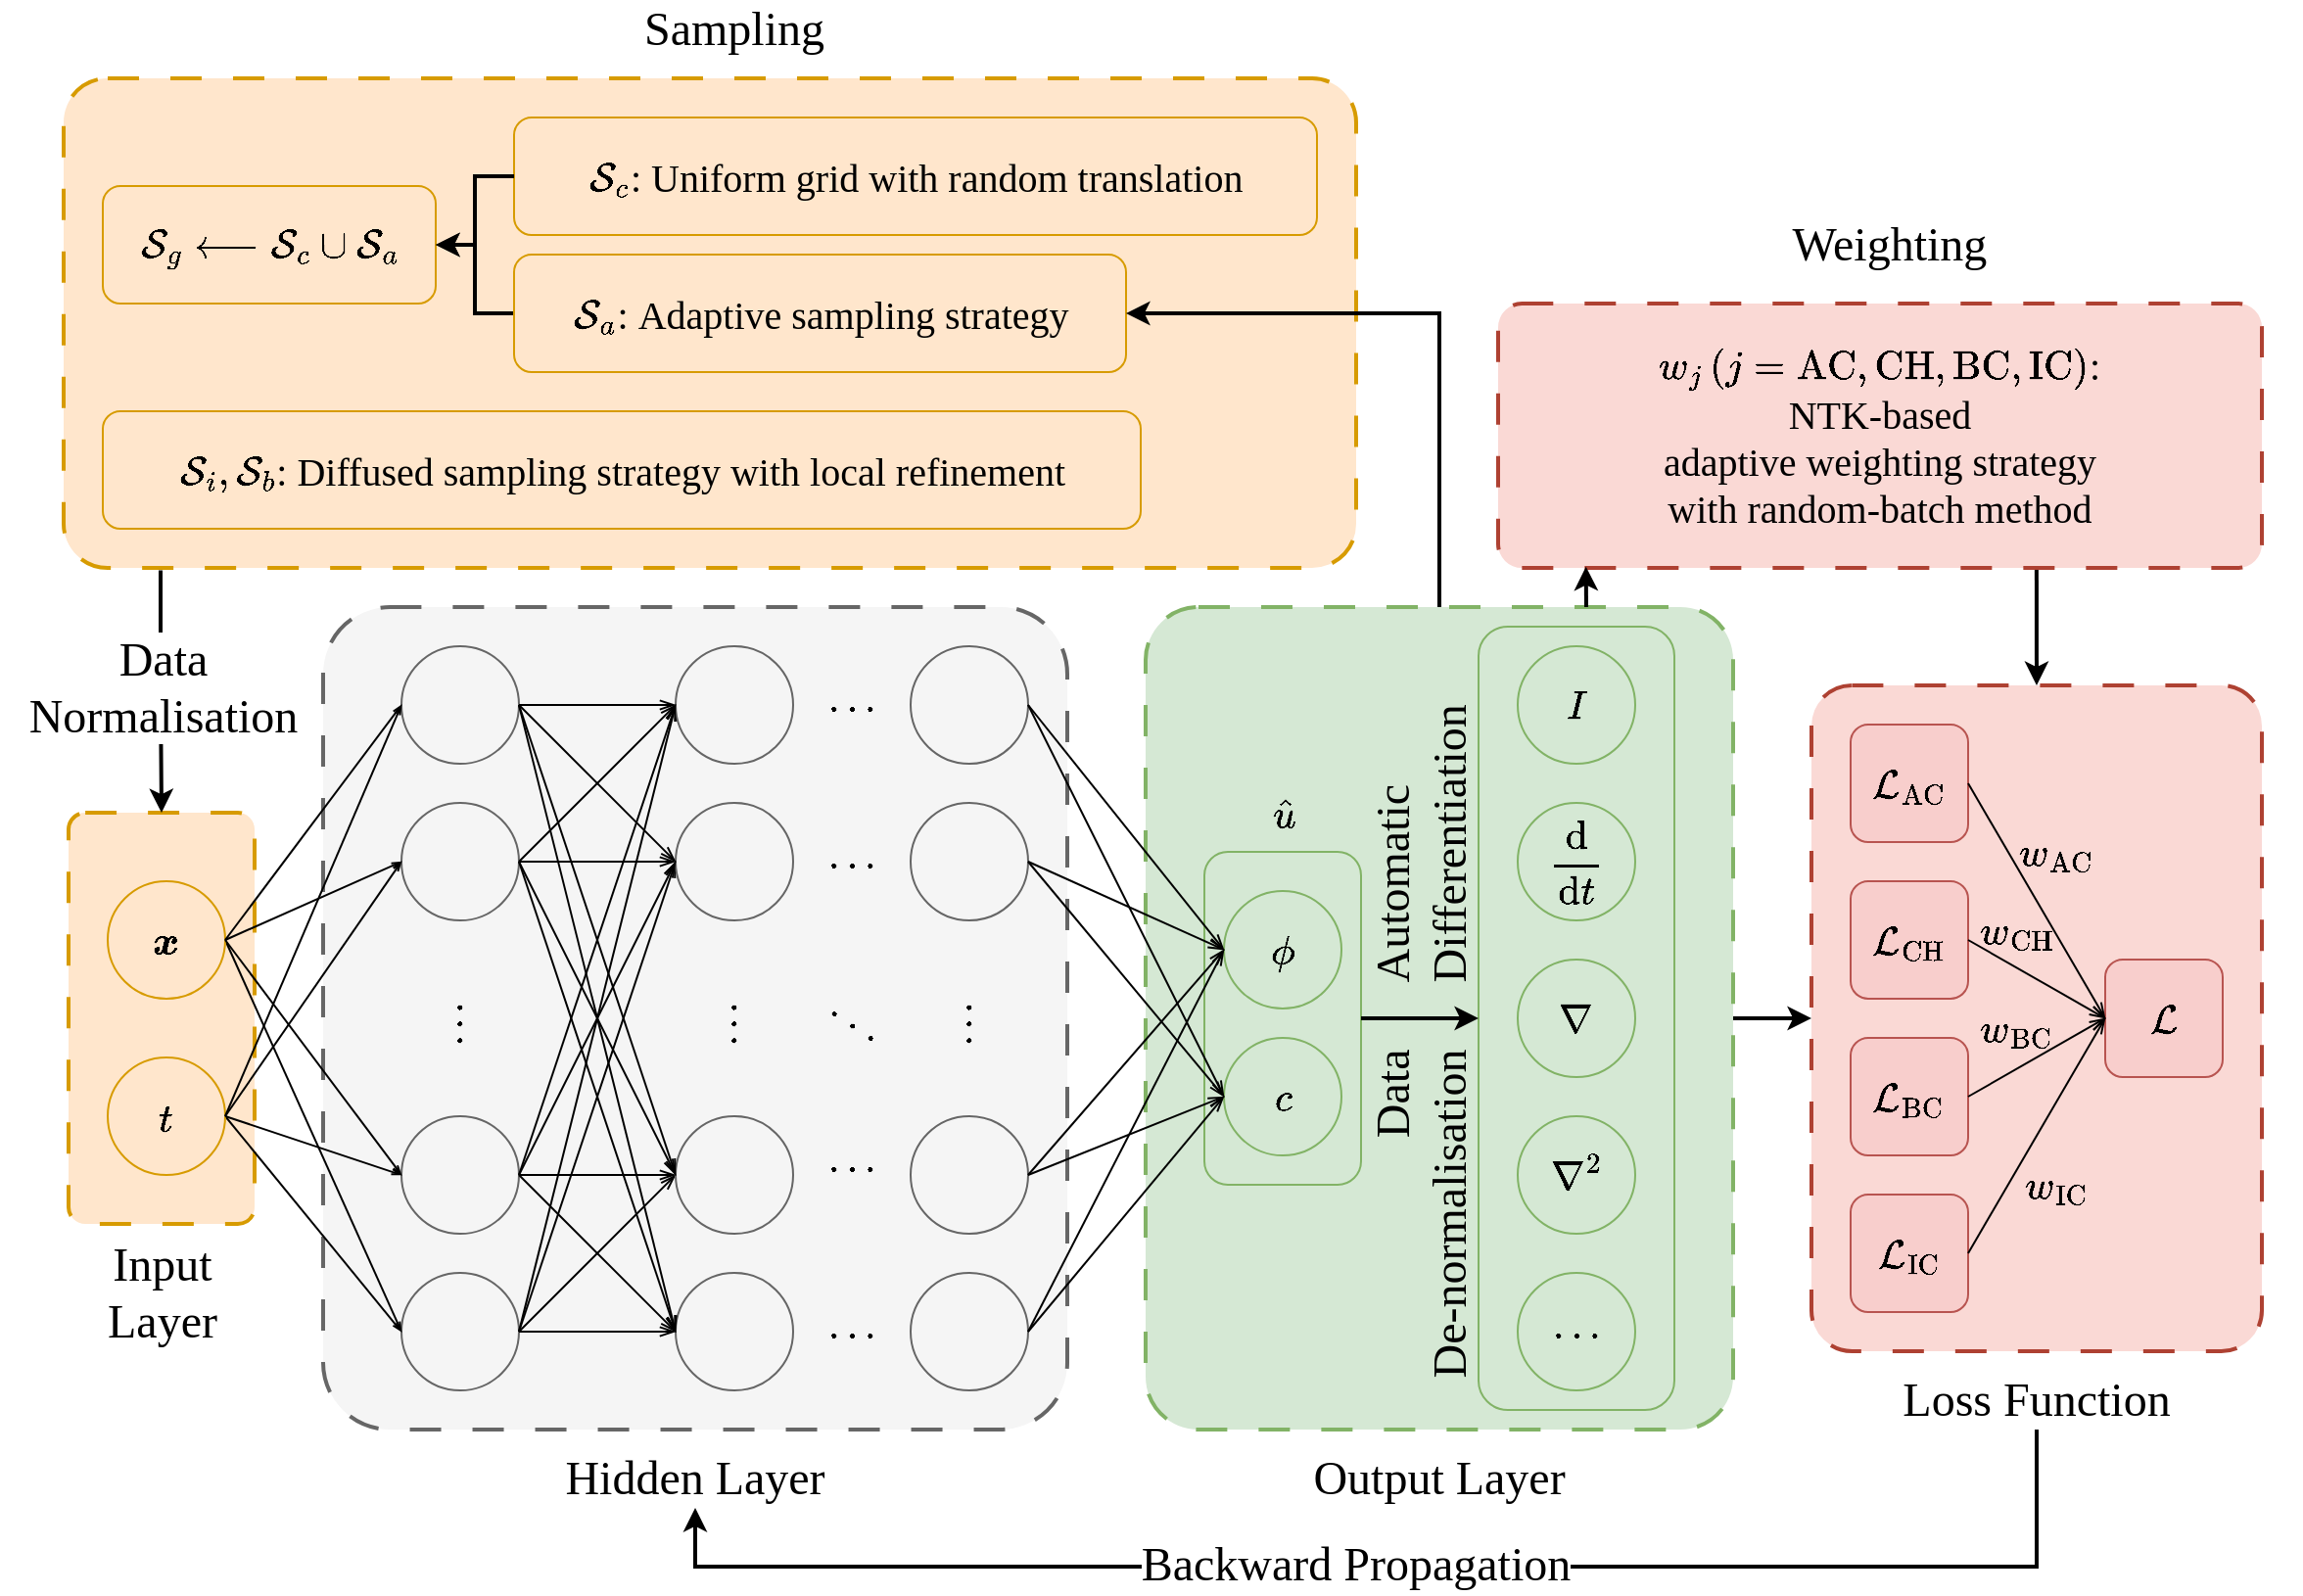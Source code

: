 <mxfile version="24.7.17">
  <diagram name="第 1 页" id="RaaS6X5X53rJGKluQvAJ">
    <mxGraphModel dx="1834" dy="1275" grid="1" gridSize="10" guides="1" tooltips="1" connect="1" arrows="1" fold="1" page="0" pageScale="1" pageWidth="827" pageHeight="1169" math="1" shadow="0">
      <root>
        <mxCell id="0" />
        <mxCell id="1" parent="0" />
        <mxCell id="unW8AJuNFac2D4NUh13W-2" value="" style="group" parent="1" vertex="1" connectable="0">
          <mxGeometry x="7.5" y="-300" width="1122.5" height="800" as="geometry" />
        </mxCell>
        <mxCell id="s7pyCabgil_awyXMFI7J-14" value="" style="rounded=1;whiteSpace=wrap;html=1;fillColor=#ffe6cc;strokeColor=#d79b00;arcSize=9;strokeWidth=2;dashed=1;dashPattern=8 8;fontSize=20;fontFamily=Palatino Linotype;" parent="unW8AJuNFac2D4NUh13W-2" vertex="1">
          <mxGeometry y="40" width="660" height="250" as="geometry" />
        </mxCell>
        <mxCell id="s7pyCabgil_awyXMFI7J-2" value="\(\mathcal{S}_c\): Uniform grid with random translation" style="rounded=1;whiteSpace=wrap;html=1;fontSize=20;fontFamily=Palatino Linotype;fillColor=#ffe6cc;strokeColor=#d79b00;" parent="unW8AJuNFac2D4NUh13W-2" vertex="1">
          <mxGeometry x="230" y="60" width="410" height="60" as="geometry" />
        </mxCell>
        <mxCell id="s7pyCabgil_awyXMFI7J-3" value="$$\mathcal{S}_g\longleftarrow \mathcal{S}_c \cup \mathcal{S}_a$$" style="rounded=1;whiteSpace=wrap;html=1;fontSize=20;fontFamily=Palatino Linotype;fillColor=#ffe6cc;strokeColor=#d79b00;" parent="unW8AJuNFac2D4NUh13W-2" vertex="1">
          <mxGeometry x="20" y="95" width="170" height="60" as="geometry" />
        </mxCell>
        <mxCell id="s7pyCabgil_awyXMFI7J-15" style="edgeStyle=orthogonalEdgeStyle;rounded=0;orthogonalLoop=1;jettySize=auto;html=1;entryX=1;entryY=0.5;entryDx=0;entryDy=0;strokeWidth=2;fontSize=20;fontFamily=Palatino Linotype;" parent="unW8AJuNFac2D4NUh13W-2" source="s7pyCabgil_awyXMFI7J-2" target="s7pyCabgil_awyXMFI7J-3" edge="1">
          <mxGeometry relative="1" as="geometry" />
        </mxCell>
        <mxCell id="s7pyCabgil_awyXMFI7J-4" value="\(\mathcal{S}_i,\mathcal{S}_b\): Diffused sampling strategy with local refinement" style="rounded=1;whiteSpace=wrap;html=1;fontSize=20;fontFamily=Palatino Linotype;fillColor=#ffe6cc;strokeColor=#d79b00;align=center;" parent="unW8AJuNFac2D4NUh13W-2" vertex="1">
          <mxGeometry x="20" y="210" width="530" height="60" as="geometry" />
        </mxCell>
        <mxCell id="s7pyCabgil_awyXMFI7J-16" style="edgeStyle=orthogonalEdgeStyle;rounded=0;orthogonalLoop=1;jettySize=auto;html=1;entryX=1;entryY=0.5;entryDx=0;entryDy=0;strokeWidth=2;fontSize=20;fontFamily=Palatino Linotype;" parent="unW8AJuNFac2D4NUh13W-2" source="s7pyCabgil_awyXMFI7J-12" target="s7pyCabgil_awyXMFI7J-3" edge="1">
          <mxGeometry relative="1" as="geometry" />
        </mxCell>
        <mxCell id="s7pyCabgil_awyXMFI7J-12" value="\(\mathcal{S}_a\):&amp;nbsp;Adaptive sampling strategy" style="rounded=1;whiteSpace=wrap;html=1;fontSize=20;fontFamily=Palatino Linotype;fillColor=#ffe6cc;strokeColor=#d79b00;" parent="unW8AJuNFac2D4NUh13W-2" vertex="1">
          <mxGeometry x="230" y="130" width="312.5" height="60" as="geometry" />
        </mxCell>
        <mxCell id="BszT2_qG-WdLsj_Sx0hV-11" value="" style="rounded=1;whiteSpace=wrap;html=1;fillColor=#d5e8d4;strokeColor=#82b366;arcSize=9;strokeWidth=2;dashed=1;dashPattern=8 8;fontSize=20;fontFamily=Palatino Linotype;" parent="unW8AJuNFac2D4NUh13W-2" vertex="1">
          <mxGeometry x="552.5" y="310" width="300" height="420" as="geometry" />
        </mxCell>
        <mxCell id="BszT2_qG-WdLsj_Sx0hV-13" value="" style="rounded=1;whiteSpace=wrap;html=1;fillColor=#ffe6cc;strokeColor=#d79b00;arcSize=9;strokeWidth=2;dashed=1;dashPattern=8 8;fontSize=20;fontFamily=Palatino Linotype;" parent="unW8AJuNFac2D4NUh13W-2" vertex="1">
          <mxGeometry x="2.5" y="415" width="95" height="210" as="geometry" />
        </mxCell>
        <mxCell id="BszT2_qG-WdLsj_Sx0hV-10" value="" style="rounded=1;whiteSpace=wrap;html=1;fillColor=#f5f5f5;strokeColor=#666666;fontColor=#333333;arcSize=9;strokeWidth=2;dashed=1;dashPattern=8 8;fontSize=20;fontFamily=Palatino Linotype;" parent="unW8AJuNFac2D4NUh13W-2" vertex="1">
          <mxGeometry x="132.5" y="310" width="380" height="420" as="geometry" />
        </mxCell>
        <mxCell id="My6zWbfyxGtQk9fwxTb6-23" value="$$\ddots$$" style="text;html=1;strokeColor=none;fillColor=none;align=center;verticalAlign=middle;whiteSpace=wrap;rounded=0;fontSize=20;fontStyle=0;fontFamily=Palatino Linotype;" parent="unW8AJuNFac2D4NUh13W-2" vertex="1">
          <mxGeometry x="372.5" y="505" width="60" height="30" as="geometry" />
        </mxCell>
        <mxCell id="My6zWbfyxGtQk9fwxTb6-6" value="" style="ellipse;whiteSpace=wrap;html=1;aspect=fixed;fontSize=20;fillColor=#f5f5f5;fontColor=#333333;strokeColor=#666666;fontFamily=Palatino Linotype;" parent="unW8AJuNFac2D4NUh13W-2" vertex="1">
          <mxGeometry x="172.5" y="330" width="60" height="60" as="geometry" />
        </mxCell>
        <mxCell id="My6zWbfyxGtQk9fwxTb6-7" value="" style="ellipse;whiteSpace=wrap;html=1;aspect=fixed;fontSize=20;fillColor=#f5f5f5;fontColor=#333333;strokeColor=#666666;fontFamily=Palatino Linotype;" parent="unW8AJuNFac2D4NUh13W-2" vertex="1">
          <mxGeometry x="172.5" y="410" width="60" height="60" as="geometry" />
        </mxCell>
        <mxCell id="My6zWbfyxGtQk9fwxTb6-8" value="" style="ellipse;whiteSpace=wrap;html=1;aspect=fixed;fontSize=20;fillColor=#f5f5f5;fontColor=#333333;strokeColor=#666666;fontFamily=Palatino Linotype;" parent="unW8AJuNFac2D4NUh13W-2" vertex="1">
          <mxGeometry x="172.5" y="570" width="60" height="60" as="geometry" />
        </mxCell>
        <mxCell id="My6zWbfyxGtQk9fwxTb6-10" value="$$\vdots$$" style="text;html=1;strokeColor=none;fillColor=none;align=center;verticalAlign=middle;whiteSpace=wrap;rounded=0;fontSize=20;fontStyle=0;fontFamily=Palatino Linotype;" parent="unW8AJuNFac2D4NUh13W-2" vertex="1">
          <mxGeometry x="172.5" y="505" width="60" height="30" as="geometry" />
        </mxCell>
        <mxCell id="My6zWbfyxGtQk9fwxTb6-42" value="" style="ellipse;whiteSpace=wrap;html=1;aspect=fixed;fontSize=20;fillColor=#f5f5f5;fontColor=#333333;strokeColor=#666666;fontFamily=Palatino Linotype;" parent="unW8AJuNFac2D4NUh13W-2" vertex="1">
          <mxGeometry x="172.5" y="650" width="60" height="60" as="geometry" />
        </mxCell>
        <mxCell id="My6zWbfyxGtQk9fwxTb6-43" value="" style="ellipse;whiteSpace=wrap;html=1;aspect=fixed;fontSize=20;fillColor=#f5f5f5;fontColor=#333333;strokeColor=#666666;fontFamily=Palatino Linotype;" parent="unW8AJuNFac2D4NUh13W-2" vertex="1">
          <mxGeometry x="312.5" y="650" width="60" height="60" as="geometry" />
        </mxCell>
        <mxCell id="My6zWbfyxGtQk9fwxTb6-44" value="" style="ellipse;whiteSpace=wrap;html=1;aspect=fixed;fontSize=20;fillColor=#f5f5f5;fontColor=#333333;strokeColor=#666666;fontFamily=Palatino Linotype;" parent="unW8AJuNFac2D4NUh13W-2" vertex="1">
          <mxGeometry x="432.5" y="650" width="60" height="60" as="geometry" />
        </mxCell>
        <mxCell id="My6zWbfyxGtQk9fwxTb6-45" style="rounded=0;orthogonalLoop=1;jettySize=auto;html=1;entryX=0;entryY=0.5;entryDx=0;entryDy=0;exitX=1;exitY=0.5;exitDx=0;exitDy=0;endArrow=openThin;endFill=0;fillColor=#d5e8d4;strokeColor=#000000;endSize=3;fontSize=20;fontFamily=Palatino Linotype;" parent="unW8AJuNFac2D4NUh13W-2" source="My6zWbfyxGtQk9fwxTb6-4" target="My6zWbfyxGtQk9fwxTb6-42" edge="1">
          <mxGeometry relative="1" as="geometry">
            <mxPoint x="62.5" y="480" as="sourcePoint" />
            <mxPoint x="132.5" y="610" as="targetPoint" />
          </mxGeometry>
        </mxCell>
        <mxCell id="My6zWbfyxGtQk9fwxTb6-46" style="rounded=0;orthogonalLoop=1;jettySize=auto;html=1;exitX=1;exitY=0.5;exitDx=0;exitDy=0;entryX=0;entryY=0.5;entryDx=0;entryDy=0;endArrow=openThin;endFill=0;fillColor=#d5e8d4;strokeColor=#000000;endSize=3;fontSize=20;fontFamily=Palatino Linotype;" parent="unW8AJuNFac2D4NUh13W-2" source="My6zWbfyxGtQk9fwxTb6-5" target="My6zWbfyxGtQk9fwxTb6-42" edge="1">
          <mxGeometry relative="1" as="geometry">
            <mxPoint x="62.5" y="480" as="sourcePoint" />
            <mxPoint x="82.5" y="690" as="targetPoint" />
          </mxGeometry>
        </mxCell>
        <mxCell id="My6zWbfyxGtQk9fwxTb6-47" style="rounded=0;orthogonalLoop=1;jettySize=auto;html=1;entryX=0;entryY=0.5;entryDx=0;entryDy=0;exitX=1;exitY=0.5;exitDx=0;exitDy=0;endArrow=openThin;endFill=0;endSize=6;fontSize=20;fontFamily=Palatino Linotype;" parent="unW8AJuNFac2D4NUh13W-2" source="My6zWbfyxGtQk9fwxTb6-6" target="My6zWbfyxGtQk9fwxTb6-43" edge="1">
          <mxGeometry relative="1" as="geometry">
            <mxPoint x="242.5" y="370" as="sourcePoint" />
            <mxPoint x="285.5" y="610" as="targetPoint" />
          </mxGeometry>
        </mxCell>
        <mxCell id="My6zWbfyxGtQk9fwxTb6-48" style="rounded=0;orthogonalLoop=1;jettySize=auto;html=1;entryX=0;entryY=0.5;entryDx=0;entryDy=0;exitX=1;exitY=0.5;exitDx=0;exitDy=0;endArrow=openThin;endFill=0;endSize=6;fontSize=20;fontFamily=Palatino Linotype;" parent="unW8AJuNFac2D4NUh13W-2" source="My6zWbfyxGtQk9fwxTb6-7" target="My6zWbfyxGtQk9fwxTb6-43" edge="1">
          <mxGeometry relative="1" as="geometry">
            <mxPoint x="242.5" y="370" as="sourcePoint" />
            <mxPoint x="285.5" y="690" as="targetPoint" />
          </mxGeometry>
        </mxCell>
        <mxCell id="My6zWbfyxGtQk9fwxTb6-49" style="rounded=0;orthogonalLoop=1;jettySize=auto;html=1;entryX=0;entryY=0.5;entryDx=0;entryDy=0;exitX=1;exitY=0.5;exitDx=0;exitDy=0;endArrow=openThin;endFill=0;endSize=6;fontSize=20;fontFamily=Palatino Linotype;" parent="unW8AJuNFac2D4NUh13W-2" source="My6zWbfyxGtQk9fwxTb6-8" target="My6zWbfyxGtQk9fwxTb6-43" edge="1">
          <mxGeometry relative="1" as="geometry">
            <mxPoint x="242.5" y="610" as="sourcePoint" />
            <mxPoint x="285.5" y="610" as="targetPoint" />
          </mxGeometry>
        </mxCell>
        <mxCell id="My6zWbfyxGtQk9fwxTb6-50" style="rounded=0;orthogonalLoop=1;jettySize=auto;html=1;entryX=0;entryY=0.5;entryDx=0;entryDy=0;exitX=1;exitY=0.5;exitDx=0;exitDy=0;endArrow=openThin;endFill=0;endSize=6;fontSize=20;fontFamily=Palatino Linotype;" parent="unW8AJuNFac2D4NUh13W-2" source="My6zWbfyxGtQk9fwxTb6-42" target="My6zWbfyxGtQk9fwxTb6-11" edge="1">
          <mxGeometry relative="1" as="geometry">
            <mxPoint x="242.5" y="610" as="sourcePoint" />
            <mxPoint x="285.5" y="690" as="targetPoint" />
          </mxGeometry>
        </mxCell>
        <mxCell id="My6zWbfyxGtQk9fwxTb6-51" style="rounded=0;orthogonalLoop=1;jettySize=auto;html=1;entryX=0;entryY=0.5;entryDx=0;entryDy=0;exitX=1;exitY=0.5;exitDx=0;exitDy=0;endArrow=openThin;endFill=0;endSize=6;fontSize=20;fontFamily=Palatino Linotype;" parent="unW8AJuNFac2D4NUh13W-2" source="My6zWbfyxGtQk9fwxTb6-42" target="My6zWbfyxGtQk9fwxTb6-12" edge="1">
          <mxGeometry relative="1" as="geometry">
            <mxPoint x="242.5" y="690" as="sourcePoint" />
            <mxPoint x="285.5" y="370" as="targetPoint" />
          </mxGeometry>
        </mxCell>
        <mxCell id="My6zWbfyxGtQk9fwxTb6-52" style="rounded=0;orthogonalLoop=1;jettySize=auto;html=1;entryX=0;entryY=0.5;entryDx=0;entryDy=0;exitX=1;exitY=0.5;exitDx=0;exitDy=0;endArrow=openThin;endFill=0;endSize=6;fontSize=20;fontFamily=Palatino Linotype;" parent="unW8AJuNFac2D4NUh13W-2" source="My6zWbfyxGtQk9fwxTb6-42" target="My6zWbfyxGtQk9fwxTb6-13" edge="1">
          <mxGeometry relative="1" as="geometry">
            <mxPoint x="242.5" y="690" as="sourcePoint" />
            <mxPoint x="285.5" y="450" as="targetPoint" />
          </mxGeometry>
        </mxCell>
        <mxCell id="My6zWbfyxGtQk9fwxTb6-53" style="rounded=0;orthogonalLoop=1;jettySize=auto;html=1;entryX=0;entryY=0.5;entryDx=0;entryDy=0;exitX=1;exitY=0.5;exitDx=0;exitDy=0;endArrow=openThin;endFill=0;endSize=6;fontSize=20;fontFamily=Palatino Linotype;" parent="unW8AJuNFac2D4NUh13W-2" source="My6zWbfyxGtQk9fwxTb6-42" target="My6zWbfyxGtQk9fwxTb6-43" edge="1">
          <mxGeometry relative="1" as="geometry">
            <mxPoint x="242.5" y="690" as="sourcePoint" />
            <mxPoint x="285.5" y="610" as="targetPoint" />
          </mxGeometry>
        </mxCell>
        <mxCell id="My6zWbfyxGtQk9fwxTb6-19" value="" style="ellipse;whiteSpace=wrap;html=1;aspect=fixed;fontSize=20;fillColor=#f5f5f5;fontColor=#333333;strokeColor=#666666;fontFamily=Palatino Linotype;" parent="unW8AJuNFac2D4NUh13W-2" vertex="1">
          <mxGeometry x="432.5" y="330" width="60" height="60" as="geometry" />
        </mxCell>
        <mxCell id="My6zWbfyxGtQk9fwxTb6-20" value="" style="ellipse;whiteSpace=wrap;html=1;aspect=fixed;fontSize=20;fillColor=#f5f5f5;fontColor=#333333;strokeColor=#666666;fontFamily=Palatino Linotype;" parent="unW8AJuNFac2D4NUh13W-2" vertex="1">
          <mxGeometry x="432.5" y="410" width="60" height="60" as="geometry" />
        </mxCell>
        <mxCell id="My6zWbfyxGtQk9fwxTb6-21" value="" style="ellipse;whiteSpace=wrap;html=1;aspect=fixed;fontSize=20;fillColor=#f5f5f5;fontColor=#333333;strokeColor=#666666;fontFamily=Palatino Linotype;" parent="unW8AJuNFac2D4NUh13W-2" vertex="1">
          <mxGeometry x="432.5" y="570" width="60" height="60" as="geometry" />
        </mxCell>
        <mxCell id="My6zWbfyxGtQk9fwxTb6-22" value="$$\vdots$$" style="text;html=1;strokeColor=none;fillColor=none;align=center;verticalAlign=middle;whiteSpace=wrap;rounded=0;fontSize=20;fontStyle=0;fontFamily=Palatino Linotype;" parent="unW8AJuNFac2D4NUh13W-2" vertex="1">
          <mxGeometry x="432.5" y="505" width="60" height="30" as="geometry" />
        </mxCell>
        <mxCell id="My6zWbfyxGtQk9fwxTb6-4" value="$$\boldsymbol{x}$$" style="ellipse;whiteSpace=wrap;html=1;aspect=fixed;fontSize=20;fillColor=#ffe6cc;strokeColor=#d79b00;fontFamily=Palatino Linotype;" parent="unW8AJuNFac2D4NUh13W-2" vertex="1">
          <mxGeometry x="22.5" y="450" width="60" height="60" as="geometry" />
        </mxCell>
        <mxCell id="My6zWbfyxGtQk9fwxTb6-25" style="rounded=0;orthogonalLoop=1;jettySize=auto;html=1;entryX=0;entryY=0.5;entryDx=0;entryDy=0;exitX=1;exitY=0.5;exitDx=0;exitDy=0;endArrow=openThin;endFill=0;fillColor=#d5e8d4;strokeColor=#000000;endSize=3;fontSize=20;fontFamily=Palatino Linotype;" parent="unW8AJuNFac2D4NUh13W-2" source="My6zWbfyxGtQk9fwxTb6-4" target="My6zWbfyxGtQk9fwxTb6-6" edge="1">
          <mxGeometry relative="1" as="geometry" />
        </mxCell>
        <mxCell id="My6zWbfyxGtQk9fwxTb6-27" style="rounded=0;orthogonalLoop=1;jettySize=auto;html=1;entryX=0;entryY=0.5;entryDx=0;entryDy=0;exitX=1;exitY=0.5;exitDx=0;exitDy=0;endArrow=openThin;endFill=0;fillColor=#d5e8d4;strokeColor=#000000;endSize=3;fontSize=20;fontFamily=Palatino Linotype;" parent="unW8AJuNFac2D4NUh13W-2" source="My6zWbfyxGtQk9fwxTb6-4" target="My6zWbfyxGtQk9fwxTb6-7" edge="1">
          <mxGeometry relative="1" as="geometry">
            <mxPoint x="82.5" y="440" as="sourcePoint" />
            <mxPoint x="132.5" y="370" as="targetPoint" />
          </mxGeometry>
        </mxCell>
        <mxCell id="My6zWbfyxGtQk9fwxTb6-28" style="rounded=0;orthogonalLoop=1;jettySize=auto;html=1;entryX=0;entryY=0.5;entryDx=0;entryDy=0;exitX=1;exitY=0.5;exitDx=0;exitDy=0;endArrow=openThin;endFill=0;fillColor=#d5e8d4;strokeColor=#000000;endSize=3;fontSize=20;fontFamily=Palatino Linotype;" parent="unW8AJuNFac2D4NUh13W-2" source="My6zWbfyxGtQk9fwxTb6-4" target="My6zWbfyxGtQk9fwxTb6-8" edge="1">
          <mxGeometry relative="1" as="geometry">
            <mxPoint x="72.5" y="430" as="sourcePoint" />
            <mxPoint x="132.5" y="450" as="targetPoint" />
          </mxGeometry>
        </mxCell>
        <mxCell id="My6zWbfyxGtQk9fwxTb6-5" value="$$t$$" style="ellipse;whiteSpace=wrap;html=1;aspect=fixed;fontSize=20;fillColor=#ffe6cc;strokeColor=#d79b00;fontFamily=Palatino Linotype;" parent="unW8AJuNFac2D4NUh13W-2" vertex="1">
          <mxGeometry x="22.5" y="540" width="60" height="60" as="geometry" />
        </mxCell>
        <mxCell id="My6zWbfyxGtQk9fwxTb6-29" style="rounded=0;orthogonalLoop=1;jettySize=auto;html=1;entryX=0;entryY=0.5;entryDx=0;entryDy=0;exitX=1;exitY=0.5;exitDx=0;exitDy=0;endArrow=openThin;endFill=0;fillColor=#d5e8d4;strokeColor=#000000;endSize=3;fontSize=20;fontFamily=Palatino Linotype;" parent="unW8AJuNFac2D4NUh13W-2" source="My6zWbfyxGtQk9fwxTb6-5" target="My6zWbfyxGtQk9fwxTb6-6" edge="1">
          <mxGeometry relative="1" as="geometry">
            <mxPoint x="82.5" y="440" as="sourcePoint" />
            <mxPoint x="132.5" y="610" as="targetPoint" />
          </mxGeometry>
        </mxCell>
        <mxCell id="My6zWbfyxGtQk9fwxTb6-30" style="rounded=0;orthogonalLoop=1;jettySize=auto;html=1;entryX=0;entryY=0.5;entryDx=0;entryDy=0;exitX=1;exitY=0.5;exitDx=0;exitDy=0;endArrow=openThin;endFill=0;fillColor=#d5e8d4;strokeColor=#000000;endSize=3;fontSize=20;fontFamily=Palatino Linotype;" parent="unW8AJuNFac2D4NUh13W-2" source="My6zWbfyxGtQk9fwxTb6-5" target="My6zWbfyxGtQk9fwxTb6-7" edge="1">
          <mxGeometry relative="1" as="geometry">
            <mxPoint x="82.5" y="530" as="sourcePoint" />
            <mxPoint x="132.5" y="370" as="targetPoint" />
          </mxGeometry>
        </mxCell>
        <mxCell id="My6zWbfyxGtQk9fwxTb6-31" style="rounded=0;orthogonalLoop=1;jettySize=auto;html=1;entryX=0;entryY=0.5;entryDx=0;entryDy=0;exitX=1;exitY=0.5;exitDx=0;exitDy=0;endArrow=openThin;endFill=0;fillColor=#d5e8d4;strokeColor=#000000;endSize=3;fontSize=20;fontFamily=Palatino Linotype;" parent="unW8AJuNFac2D4NUh13W-2" source="My6zWbfyxGtQk9fwxTb6-5" target="My6zWbfyxGtQk9fwxTb6-8" edge="1">
          <mxGeometry relative="1" as="geometry">
            <mxPoint x="82.5" y="530" as="sourcePoint" />
            <mxPoint x="132.5" y="450" as="targetPoint" />
          </mxGeometry>
        </mxCell>
        <mxCell id="My6zWbfyxGtQk9fwxTb6-11" value="" style="ellipse;whiteSpace=wrap;html=1;aspect=fixed;fontSize=20;fillColor=#f5f5f5;fontColor=#333333;strokeColor=#666666;fontFamily=Palatino Linotype;" parent="unW8AJuNFac2D4NUh13W-2" vertex="1">
          <mxGeometry x="312.5" y="330" width="60" height="60" as="geometry" />
        </mxCell>
        <mxCell id="My6zWbfyxGtQk9fwxTb6-32" style="rounded=0;orthogonalLoop=1;jettySize=auto;html=1;entryX=0;entryY=0.5;entryDx=0;entryDy=0;exitX=1;exitY=0.5;exitDx=0;exitDy=0;endArrow=openThin;endFill=0;endSize=6;fontSize=20;fontFamily=Palatino Linotype;" parent="unW8AJuNFac2D4NUh13W-2" source="My6zWbfyxGtQk9fwxTb6-6" target="My6zWbfyxGtQk9fwxTb6-11" edge="1">
          <mxGeometry relative="1" as="geometry">
            <mxPoint x="132.5" y="530" as="sourcePoint" />
            <mxPoint x="182.5" y="610" as="targetPoint" />
          </mxGeometry>
        </mxCell>
        <mxCell id="My6zWbfyxGtQk9fwxTb6-35" style="rounded=0;orthogonalLoop=1;jettySize=auto;html=1;entryX=0;entryY=0.5;entryDx=0;entryDy=0;exitX=1;exitY=0.5;exitDx=0;exitDy=0;endArrow=openThin;endFill=0;endSize=6;fontSize=20;fontFamily=Palatino Linotype;" parent="unW8AJuNFac2D4NUh13W-2" source="My6zWbfyxGtQk9fwxTb6-7" target="My6zWbfyxGtQk9fwxTb6-11" edge="1">
          <mxGeometry relative="1" as="geometry">
            <mxPoint x="242.5" y="370" as="sourcePoint" />
            <mxPoint x="285.5" y="610" as="targetPoint" />
          </mxGeometry>
        </mxCell>
        <mxCell id="My6zWbfyxGtQk9fwxTb6-39" style="rounded=0;orthogonalLoop=1;jettySize=auto;html=1;entryX=0;entryY=0.5;entryDx=0;entryDy=0;exitX=1;exitY=0.5;exitDx=0;exitDy=0;endArrow=openThin;endFill=0;endSize=6;fontSize=20;fontFamily=Palatino Linotype;" parent="unW8AJuNFac2D4NUh13W-2" source="My6zWbfyxGtQk9fwxTb6-8" target="My6zWbfyxGtQk9fwxTb6-11" edge="1">
          <mxGeometry relative="1" as="geometry">
            <mxPoint x="242.5" y="610" as="sourcePoint" />
            <mxPoint x="285.5" y="610" as="targetPoint" />
          </mxGeometry>
        </mxCell>
        <mxCell id="My6zWbfyxGtQk9fwxTb6-12" value="" style="ellipse;whiteSpace=wrap;html=1;aspect=fixed;fontSize=20;fillColor=#f5f5f5;fontColor=#333333;strokeColor=#666666;fontFamily=Palatino Linotype;" parent="unW8AJuNFac2D4NUh13W-2" vertex="1">
          <mxGeometry x="312.5" y="410" width="60" height="60" as="geometry" />
        </mxCell>
        <mxCell id="My6zWbfyxGtQk9fwxTb6-33" style="rounded=0;orthogonalLoop=1;jettySize=auto;html=1;entryX=0;entryY=0.5;entryDx=0;entryDy=0;exitX=1;exitY=0.5;exitDx=0;exitDy=0;endArrow=openThin;endFill=0;endSize=6;fontSize=20;fontFamily=Palatino Linotype;" parent="unW8AJuNFac2D4NUh13W-2" source="My6zWbfyxGtQk9fwxTb6-6" target="My6zWbfyxGtQk9fwxTb6-12" edge="1">
          <mxGeometry relative="1" as="geometry">
            <mxPoint x="242.5" y="370" as="sourcePoint" />
            <mxPoint x="285.5" y="370" as="targetPoint" />
          </mxGeometry>
        </mxCell>
        <mxCell id="My6zWbfyxGtQk9fwxTb6-36" style="rounded=0;orthogonalLoop=1;jettySize=auto;html=1;entryX=0;entryY=0.5;entryDx=0;entryDy=0;exitX=1;exitY=0.5;exitDx=0;exitDy=0;endArrow=openThin;endFill=0;endSize=6;fontSize=20;fontFamily=Palatino Linotype;" parent="unW8AJuNFac2D4NUh13W-2" source="My6zWbfyxGtQk9fwxTb6-7" target="My6zWbfyxGtQk9fwxTb6-12" edge="1">
          <mxGeometry relative="1" as="geometry">
            <mxPoint x="242.5" y="450" as="sourcePoint" />
            <mxPoint x="285.5" y="370" as="targetPoint" />
          </mxGeometry>
        </mxCell>
        <mxCell id="My6zWbfyxGtQk9fwxTb6-13" value="" style="ellipse;whiteSpace=wrap;html=1;aspect=fixed;fontSize=20;fillColor=#f5f5f5;fontColor=#333333;strokeColor=#666666;fontFamily=Palatino Linotype;" parent="unW8AJuNFac2D4NUh13W-2" vertex="1">
          <mxGeometry x="312.5" y="570" width="60" height="60" as="geometry" />
        </mxCell>
        <mxCell id="My6zWbfyxGtQk9fwxTb6-14" value="$$\vdots$$" style="text;html=1;strokeColor=none;fillColor=none;align=center;verticalAlign=middle;whiteSpace=wrap;rounded=0;fontSize=20;fontStyle=0;fontFamily=Palatino Linotype;" parent="unW8AJuNFac2D4NUh13W-2" vertex="1">
          <mxGeometry x="312.5" y="505" width="60" height="30" as="geometry" />
        </mxCell>
        <mxCell id="My6zWbfyxGtQk9fwxTb6-113" value="$$\cdots$$" style="text;html=1;strokeColor=none;fillColor=none;align=center;verticalAlign=middle;whiteSpace=wrap;rounded=0;fontSize=20;fontStyle=0;fontFamily=Palatino Linotype;" parent="unW8AJuNFac2D4NUh13W-2" vertex="1">
          <mxGeometry x="372.5" y="425" width="60" height="30" as="geometry" />
        </mxCell>
        <mxCell id="My6zWbfyxGtQk9fwxTb6-114" value="$$\cdots$$" style="text;html=1;strokeColor=none;fillColor=none;align=center;verticalAlign=middle;whiteSpace=wrap;rounded=0;fontSize=20;fontStyle=0;fontFamily=Palatino Linotype;" parent="unW8AJuNFac2D4NUh13W-2" vertex="1">
          <mxGeometry x="372.5" y="345" width="60" height="30" as="geometry" />
        </mxCell>
        <mxCell id="My6zWbfyxGtQk9fwxTb6-115" value="$$\cdots$$" style="text;html=1;strokeColor=none;fillColor=none;align=center;verticalAlign=middle;whiteSpace=wrap;rounded=0;fontSize=20;fontStyle=0;fontFamily=Palatino Linotype;" parent="unW8AJuNFac2D4NUh13W-2" vertex="1">
          <mxGeometry x="372.5" y="580" width="60" height="30" as="geometry" />
        </mxCell>
        <mxCell id="My6zWbfyxGtQk9fwxTb6-116" value="$$\cdots$$" style="text;html=1;strokeColor=none;fillColor=none;align=center;verticalAlign=middle;whiteSpace=wrap;rounded=0;fontSize=20;fontStyle=0;fontFamily=Palatino Linotype;" parent="unW8AJuNFac2D4NUh13W-2" vertex="1">
          <mxGeometry x="372.5" y="665" width="60" height="30" as="geometry" />
        </mxCell>
        <mxCell id="BszT2_qG-WdLsj_Sx0hV-7" value="" style="group;fontSize=20;fontFamily=Palatino Linotype;" parent="unW8AJuNFac2D4NUh13W-2" vertex="1" connectable="0">
          <mxGeometry x="582.5" y="435" width="80" height="170" as="geometry" />
        </mxCell>
        <mxCell id="BszT2_qG-WdLsj_Sx0hV-2" value="" style="rounded=1;whiteSpace=wrap;html=1;fillColor=#d5e8d4;strokeColor=#82b366;fontSize=20;fontFamily=Palatino Linotype;" parent="BszT2_qG-WdLsj_Sx0hV-7" vertex="1">
          <mxGeometry width="80" height="170" as="geometry" />
        </mxCell>
        <mxCell id="BszT2_qG-WdLsj_Sx0hV-3" value="$$\phi$$" style="ellipse;whiteSpace=wrap;html=1;aspect=fixed;fontSize=20;fillColor=#d5e8d4;strokeColor=#82b366;fontFamily=Palatino Linotype;" parent="BszT2_qG-WdLsj_Sx0hV-7" vertex="1">
          <mxGeometry x="10" y="20" width="60" height="60" as="geometry" />
        </mxCell>
        <mxCell id="BszT2_qG-WdLsj_Sx0hV-4" value="$$c$$" style="ellipse;whiteSpace=wrap;html=1;aspect=fixed;fontSize=20;fillColor=#d5e8d4;strokeColor=#82b366;fontFamily=Palatino Linotype;" parent="BszT2_qG-WdLsj_Sx0hV-7" vertex="1">
          <mxGeometry x="10" y="95" width="60" height="60" as="geometry" />
        </mxCell>
        <mxCell id="BszT2_qG-WdLsj_Sx0hV-33" value="Input&lt;br style=&quot;font-size: 24px;&quot;&gt;Layer" style="text;html=1;strokeColor=none;fillColor=none;align=center;verticalAlign=middle;whiteSpace=wrap;rounded=0;fontFamily=Palatino Linotype;fontSize=24;" parent="unW8AJuNFac2D4NUh13W-2" vertex="1">
          <mxGeometry y="625" width="100" height="70" as="geometry" />
        </mxCell>
        <mxCell id="BszT2_qG-WdLsj_Sx0hV-34" value="Hidden Layer" style="text;html=1;strokeColor=none;fillColor=none;align=center;verticalAlign=middle;whiteSpace=wrap;rounded=0;fontFamily=Palatino Linotype;fontSize=24;" parent="unW8AJuNFac2D4NUh13W-2" vertex="1">
          <mxGeometry x="237.5" y="740" width="170" height="30" as="geometry" />
        </mxCell>
        <mxCell id="BszT2_qG-WdLsj_Sx0hV-36" value="Output Layer" style="text;html=1;strokeColor=none;fillColor=none;align=center;verticalAlign=middle;whiteSpace=wrap;rounded=0;fontFamily=Palatino Linotype;fontSize=24;" parent="unW8AJuNFac2D4NUh13W-2" vertex="1">
          <mxGeometry x="617.5" y="740" width="170" height="30" as="geometry" />
        </mxCell>
        <mxCell id="BszT2_qG-WdLsj_Sx0hV-37" value="$$\hat{u}$$" style="text;html=1;strokeColor=none;fillColor=none;align=center;verticalAlign=middle;whiteSpace=wrap;rounded=0;fontFamily=Palatino Linotype;fontSize=20;" parent="unW8AJuNFac2D4NUh13W-2" vertex="1">
          <mxGeometry x="590" y="400" width="65" height="30" as="geometry" />
        </mxCell>
        <mxCell id="BszT2_qG-WdLsj_Sx0hV-46" value="Automatic Differentiation" style="text;html=1;strokeColor=none;fillColor=none;align=left;verticalAlign=middle;whiteSpace=wrap;rounded=0;fontFamily=Palatino Linotype;fontSize=24;rotation=-90;" parent="unW8AJuNFac2D4NUh13W-2" vertex="1">
          <mxGeometry x="605.63" y="391.88" width="173.75" height="50" as="geometry" />
        </mxCell>
        <mxCell id="BszT2_qG-WdLsj_Sx0hV-47" value="" style="group;fontSize=20;fontFamily=Palatino Linotype;" parent="unW8AJuNFac2D4NUh13W-2" vertex="1" connectable="0">
          <mxGeometry x="722.5" y="320" width="100" height="400" as="geometry" />
        </mxCell>
        <mxCell id="BszT2_qG-WdLsj_Sx0hV-43" value="" style="rounded=1;whiteSpace=wrap;html=1;fillColor=#d5e8d4;strokeColor=#82b366;fontSize=20;fontFamily=Palatino Linotype;" parent="BszT2_qG-WdLsj_Sx0hV-47" vertex="1">
          <mxGeometry width="100" height="400" as="geometry" />
        </mxCell>
        <mxCell id="My6zWbfyxGtQk9fwxTb6-92" value="$$I$$" style="ellipse;whiteSpace=wrap;html=1;aspect=fixed;fontSize=20;fillColor=#d5e8d4;strokeColor=#82b366;fontFamily=Palatino Linotype;" parent="BszT2_qG-WdLsj_Sx0hV-47" vertex="1">
          <mxGeometry x="20" y="10" width="60" height="60" as="geometry" />
        </mxCell>
        <mxCell id="My6zWbfyxGtQk9fwxTb6-93" value="$$\nabla$$" style="ellipse;whiteSpace=wrap;html=1;aspect=fixed;fontSize=20;fillColor=#d5e8d4;strokeColor=#82b366;fontFamily=Palatino Linotype;" parent="BszT2_qG-WdLsj_Sx0hV-47" vertex="1">
          <mxGeometry x="20" y="170" width="60" height="60" as="geometry" />
        </mxCell>
        <mxCell id="My6zWbfyxGtQk9fwxTb6-94" value="$$\nabla^2$$" style="ellipse;whiteSpace=wrap;html=1;aspect=fixed;fontSize=20;fillColor=#d5e8d4;strokeColor=#82b366;fontFamily=Palatino Linotype;" parent="BszT2_qG-WdLsj_Sx0hV-47" vertex="1">
          <mxGeometry x="20" y="250" width="60" height="60" as="geometry" />
        </mxCell>
        <mxCell id="My6zWbfyxGtQk9fwxTb6-95" value="$$\frac{\mathrm{d}}{\mathrm{d}t}$$" style="ellipse;whiteSpace=wrap;html=1;aspect=fixed;fontSize=20;fillColor=#d5e8d4;strokeColor=#82b366;fontFamily=Palatino Linotype;" parent="BszT2_qG-WdLsj_Sx0hV-47" vertex="1">
          <mxGeometry x="20" y="90" width="60" height="60" as="geometry" />
        </mxCell>
        <mxCell id="My6zWbfyxGtQk9fwxTb6-100" value="$$\cdots$$" style="ellipse;whiteSpace=wrap;html=1;aspect=fixed;fontSize=20;fillColor=#d5e8d4;strokeColor=#82b366;fontFamily=Palatino Linotype;" parent="BszT2_qG-WdLsj_Sx0hV-47" vertex="1">
          <mxGeometry x="20" y="330" width="60" height="60" as="geometry" />
        </mxCell>
        <mxCell id="BszT2_qG-WdLsj_Sx0hV-52" style="edgeStyle=orthogonalEdgeStyle;rounded=0;orthogonalLoop=1;jettySize=auto;html=1;entryX=0;entryY=0.5;entryDx=0;entryDy=0;strokeWidth=2;fontSize=20;fontFamily=Palatino Linotype;" parent="unW8AJuNFac2D4NUh13W-2" source="BszT2_qG-WdLsj_Sx0hV-2" target="BszT2_qG-WdLsj_Sx0hV-43" edge="1">
          <mxGeometry relative="1" as="geometry" />
        </mxCell>
        <mxCell id="My6zWbfyxGtQk9fwxTb6-57" style="rounded=0;orthogonalLoop=1;jettySize=auto;html=1;entryX=0;entryY=0.5;entryDx=0;entryDy=0;exitX=1;exitY=0.5;exitDx=0;exitDy=0;endArrow=openThin;endFill=0;endSize=6;fontSize=20;fontFamily=Palatino Linotype;" parent="unW8AJuNFac2D4NUh13W-2" source="My6zWbfyxGtQk9fwxTb6-19" target="BszT2_qG-WdLsj_Sx0hV-3" edge="1">
          <mxGeometry relative="1" as="geometry">
            <mxPoint x="242.5" y="370" as="sourcePoint" />
            <mxPoint x="572.5" y="470" as="targetPoint" />
          </mxGeometry>
        </mxCell>
        <mxCell id="My6zWbfyxGtQk9fwxTb6-58" style="rounded=0;orthogonalLoop=1;jettySize=auto;html=1;entryX=0;entryY=0.5;entryDx=0;entryDy=0;exitX=1;exitY=0.5;exitDx=0;exitDy=0;endArrow=openThin;endFill=0;endSize=6;fontSize=20;fontFamily=Palatino Linotype;" parent="unW8AJuNFac2D4NUh13W-2" source="My6zWbfyxGtQk9fwxTb6-20" target="BszT2_qG-WdLsj_Sx0hV-3" edge="1">
          <mxGeometry relative="1" as="geometry">
            <mxPoint x="542.5" y="370" as="sourcePoint" />
            <mxPoint x="572.5" y="470" as="targetPoint" />
          </mxGeometry>
        </mxCell>
        <mxCell id="My6zWbfyxGtQk9fwxTb6-59" style="rounded=0;orthogonalLoop=1;jettySize=auto;html=1;exitX=1;exitY=0.5;exitDx=0;exitDy=0;endArrow=openThin;endFill=0;endSize=6;fontSize=20;entryX=0;entryY=0.5;entryDx=0;entryDy=0;fontFamily=Palatino Linotype;" parent="unW8AJuNFac2D4NUh13W-2" source="My6zWbfyxGtQk9fwxTb6-21" target="BszT2_qG-WdLsj_Sx0hV-3" edge="1">
          <mxGeometry relative="1" as="geometry">
            <mxPoint x="542.5" y="450" as="sourcePoint" />
            <mxPoint x="602.5" y="860" as="targetPoint" />
          </mxGeometry>
        </mxCell>
        <mxCell id="My6zWbfyxGtQk9fwxTb6-60" style="rounded=0;orthogonalLoop=1;jettySize=auto;html=1;exitX=1;exitY=0.5;exitDx=0;exitDy=0;endArrow=openThin;endFill=0;endSize=6;fontSize=20;entryX=0;entryY=0.5;entryDx=0;entryDy=0;fontFamily=Palatino Linotype;" parent="unW8AJuNFac2D4NUh13W-2" source="My6zWbfyxGtQk9fwxTb6-44" target="BszT2_qG-WdLsj_Sx0hV-3" edge="1">
          <mxGeometry relative="1" as="geometry">
            <mxPoint x="542.5" y="610" as="sourcePoint" />
            <mxPoint x="632.5" y="820" as="targetPoint" />
          </mxGeometry>
        </mxCell>
        <mxCell id="BszT2_qG-WdLsj_Sx0hV-54" style="rounded=0;orthogonalLoop=1;jettySize=auto;html=1;entryX=0;entryY=0.5;entryDx=0;entryDy=0;exitX=1;exitY=0.5;exitDx=0;exitDy=0;endArrow=openThin;endFill=0;endSize=6;fontSize=20;fontFamily=Palatino Linotype;" parent="unW8AJuNFac2D4NUh13W-2" source="My6zWbfyxGtQk9fwxTb6-19" target="BszT2_qG-WdLsj_Sx0hV-4" edge="1">
          <mxGeometry relative="1" as="geometry">
            <mxPoint x="502.5" y="450" as="sourcePoint" />
            <mxPoint x="602.5" y="495" as="targetPoint" />
          </mxGeometry>
        </mxCell>
        <mxCell id="BszT2_qG-WdLsj_Sx0hV-55" style="rounded=0;orthogonalLoop=1;jettySize=auto;html=1;entryX=0;entryY=0.5;entryDx=0;entryDy=0;exitX=1;exitY=0.5;exitDx=0;exitDy=0;endArrow=openThin;endFill=0;endSize=6;fontSize=20;fontFamily=Palatino Linotype;" parent="unW8AJuNFac2D4NUh13W-2" source="My6zWbfyxGtQk9fwxTb6-20" target="BszT2_qG-WdLsj_Sx0hV-4" edge="1">
          <mxGeometry relative="1" as="geometry">
            <mxPoint x="502.5" y="370" as="sourcePoint" />
            <mxPoint x="602.5" y="570" as="targetPoint" />
          </mxGeometry>
        </mxCell>
        <mxCell id="BszT2_qG-WdLsj_Sx0hV-56" style="rounded=0;orthogonalLoop=1;jettySize=auto;html=1;entryX=0;entryY=0.5;entryDx=0;entryDy=0;exitX=1;exitY=0.5;exitDx=0;exitDy=0;endArrow=openThin;endFill=0;endSize=6;fontSize=20;fontFamily=Palatino Linotype;" parent="unW8AJuNFac2D4NUh13W-2" source="My6zWbfyxGtQk9fwxTb6-21" target="BszT2_qG-WdLsj_Sx0hV-4" edge="1">
          <mxGeometry relative="1" as="geometry">
            <mxPoint x="502.5" y="450" as="sourcePoint" />
            <mxPoint x="602.5" y="570" as="targetPoint" />
          </mxGeometry>
        </mxCell>
        <mxCell id="BszT2_qG-WdLsj_Sx0hV-57" style="rounded=0;orthogonalLoop=1;jettySize=auto;html=1;entryX=0;entryY=0.5;entryDx=0;entryDy=0;exitX=1;exitY=0.5;exitDx=0;exitDy=0;endArrow=openThin;endFill=0;endSize=6;fontSize=20;fontFamily=Palatino Linotype;" parent="unW8AJuNFac2D4NUh13W-2" source="My6zWbfyxGtQk9fwxTb6-44" target="BszT2_qG-WdLsj_Sx0hV-4" edge="1">
          <mxGeometry relative="1" as="geometry">
            <mxPoint x="502.5" y="610" as="sourcePoint" />
            <mxPoint x="602.5" y="570" as="targetPoint" />
          </mxGeometry>
        </mxCell>
        <mxCell id="My6zWbfyxGtQk9fwxTb6-40" style="rounded=0;orthogonalLoop=1;jettySize=auto;html=1;entryX=0;entryY=0.5;entryDx=0;entryDy=0;exitX=1;exitY=0.5;exitDx=0;exitDy=0;endArrow=openThin;endFill=0;endSize=6;fontSize=20;fontFamily=Palatino Linotype;" parent="unW8AJuNFac2D4NUh13W-2" source="My6zWbfyxGtQk9fwxTb6-8" target="My6zWbfyxGtQk9fwxTb6-12" edge="1">
          <mxGeometry relative="1" as="geometry">
            <mxPoint x="242.5" y="610" as="sourcePoint" />
            <mxPoint x="285.5" y="370" as="targetPoint" />
          </mxGeometry>
        </mxCell>
        <mxCell id="My6zWbfyxGtQk9fwxTb6-34" style="rounded=0;orthogonalLoop=1;jettySize=auto;html=1;entryX=0;entryY=0.5;entryDx=0;entryDy=0;exitX=1;exitY=0.5;exitDx=0;exitDy=0;endArrow=openThin;endFill=0;endSize=6;fontSize=20;fontFamily=Palatino Linotype;" parent="unW8AJuNFac2D4NUh13W-2" source="My6zWbfyxGtQk9fwxTb6-6" target="My6zWbfyxGtQk9fwxTb6-13" edge="1">
          <mxGeometry relative="1" as="geometry">
            <mxPoint x="742.5" y="357.86" as="sourcePoint" />
            <mxPoint x="785.5" y="630" as="targetPoint" />
          </mxGeometry>
        </mxCell>
        <mxCell id="My6zWbfyxGtQk9fwxTb6-37" style="rounded=0;orthogonalLoop=1;jettySize=auto;html=1;entryX=0;entryY=0.5;entryDx=0;entryDy=0;exitX=1;exitY=0.5;exitDx=0;exitDy=0;endArrow=openThin;endFill=0;endSize=6;fontSize=20;fontFamily=Palatino Linotype;" parent="unW8AJuNFac2D4NUh13W-2" source="My6zWbfyxGtQk9fwxTb6-7" target="My6zWbfyxGtQk9fwxTb6-13" edge="1">
          <mxGeometry relative="1" as="geometry">
            <mxPoint x="242.5" y="450" as="sourcePoint" />
            <mxPoint x="285.5" y="450" as="targetPoint" />
          </mxGeometry>
        </mxCell>
        <mxCell id="My6zWbfyxGtQk9fwxTb6-38" style="rounded=0;orthogonalLoop=1;jettySize=auto;html=1;entryX=0;entryY=0.5;entryDx=0;entryDy=0;exitX=1;exitY=0.5;exitDx=0;exitDy=0;endArrow=openThin;endFill=0;endSize=6;fontSize=20;fontFamily=Palatino Linotype;" parent="unW8AJuNFac2D4NUh13W-2" source="My6zWbfyxGtQk9fwxTb6-8" target="My6zWbfyxGtQk9fwxTb6-13" edge="1">
          <mxGeometry relative="1" as="geometry">
            <mxPoint x="242.5" y="450" as="sourcePoint" />
            <mxPoint x="285.5" y="610" as="targetPoint" />
          </mxGeometry>
        </mxCell>
        <mxCell id="s7pyCabgil_awyXMFI7J-299" style="edgeStyle=orthogonalEdgeStyle;rounded=0;orthogonalLoop=1;jettySize=auto;html=1;entryX=0.5;entryY=1;entryDx=0;entryDy=0;fontSize=20;fontFamily=Palatino Linotype;strokeWidth=2;exitX=0.5;exitY=1;exitDx=0;exitDy=0;" parent="unW8AJuNFac2D4NUh13W-2" source="BszT2_qG-WdLsj_Sx0hV-53" target="BszT2_qG-WdLsj_Sx0hV-34" edge="1">
          <mxGeometry relative="1" as="geometry">
            <Array as="points">
              <mxPoint x="1007.5" y="800" />
              <mxPoint x="322.5" y="800" />
            </Array>
          </mxGeometry>
        </mxCell>
        <mxCell id="s7pyCabgil_awyXMFI7J-302" value="Backward Propagation" style="edgeLabel;html=1;align=center;verticalAlign=middle;resizable=0;points=[];fontSize=24;fontFamily=Palatino Linotype;" parent="s7pyCabgil_awyXMFI7J-299" vertex="1" connectable="0">
          <mxGeometry x="0.066" y="-1" relative="1" as="geometry">
            <mxPoint as="offset" />
          </mxGeometry>
        </mxCell>
        <mxCell id="BszT2_qG-WdLsj_Sx0hV-53" value="Loss Function" style="text;html=1;strokeColor=none;fillColor=none;align=center;verticalAlign=middle;whiteSpace=wrap;rounded=0;fontFamily=Palatino Linotype;fontSize=24;" parent="unW8AJuNFac2D4NUh13W-2" vertex="1">
          <mxGeometry x="922.5" y="700" width="170" height="30" as="geometry" />
        </mxCell>
        <mxCell id="s7pyCabgil_awyXMFI7J-35" value="Sampling" style="text;html=1;strokeColor=none;fillColor=none;align=center;verticalAlign=middle;whiteSpace=wrap;rounded=0;fontFamily=Palatino Linotype;fontSize=24;" parent="unW8AJuNFac2D4NUh13W-2" vertex="1">
          <mxGeometry x="257.5" width="170" height="30" as="geometry" />
        </mxCell>
        <mxCell id="s7pyCabgil_awyXMFI7J-41" value="\(w_j\,(j=\text{AC}, \text{CH}, \text{BC}, \text{IC})\): &lt;br style=&quot;font-size: 20px;&quot;&gt;NTK-based &lt;br style=&quot;font-size: 20px;&quot;&gt;adaptive weighting strategy &lt;br style=&quot;font-size: 20px;&quot;&gt;with random-batch method" style="rounded=1;whiteSpace=wrap;html=1;fillColor=#fad9d5;strokeColor=#ae4132;arcSize=9;strokeWidth=2;dashed=1;dashPattern=8 8;fontSize=20;fontFamily=Palatino Linotype;" parent="unW8AJuNFac2D4NUh13W-2" vertex="1">
          <mxGeometry x="732.5" y="155" width="390" height="135" as="geometry" />
        </mxCell>
        <mxCell id="s7pyCabgil_awyXMFI7J-61" value="Weighting" style="text;html=1;strokeColor=none;fillColor=none;align=center;verticalAlign=middle;whiteSpace=wrap;rounded=0;fontFamily=Palatino Linotype;fontSize=24;" parent="unW8AJuNFac2D4NUh13W-2" vertex="1">
          <mxGeometry x="847.5" y="110" width="170" height="30" as="geometry" />
        </mxCell>
        <mxCell id="s7pyCabgil_awyXMFI7J-60" value="" style="rounded=1;whiteSpace=wrap;html=1;fillColor=#fad9d5;strokeColor=#ae4132;arcSize=9;strokeWidth=2;dashed=1;dashPattern=8 8;fontSize=20;fontFamily=Palatino Linotype;" parent="unW8AJuNFac2D4NUh13W-2" vertex="1">
          <mxGeometry x="892.5" y="350" width="230" height="340" as="geometry" />
        </mxCell>
        <mxCell id="s7pyCabgil_awyXMFI7J-42" value="$$\mathcal{L}_\text{CH}$$" style="rounded=1;whiteSpace=wrap;html=1;fontSize=20;fillColor=#f8cecc;strokeColor=#b85450;fontFamily=Palatino Linotype;" parent="unW8AJuNFac2D4NUh13W-2" vertex="1">
          <mxGeometry x="912.5" y="450" width="60" height="60" as="geometry" />
        </mxCell>
        <mxCell id="s7pyCabgil_awyXMFI7J-44" value="$$\mathcal{L}_\text{AC}$$" style="rounded=1;whiteSpace=wrap;html=1;fontSize=20;fillColor=#f8cecc;strokeColor=#b85450;fontFamily=Palatino Linotype;" parent="unW8AJuNFac2D4NUh13W-2" vertex="1">
          <mxGeometry x="912.5" y="370" width="60" height="60" as="geometry" />
        </mxCell>
        <mxCell id="s7pyCabgil_awyXMFI7J-45" value="$$\mathcal{L}_\text{BC}$$" style="rounded=1;whiteSpace=wrap;html=1;fontSize=20;fillColor=#f8cecc;strokeColor=#b85450;fontFamily=Palatino Linotype;" parent="unW8AJuNFac2D4NUh13W-2" vertex="1">
          <mxGeometry x="912.5" y="530" width="60" height="60" as="geometry" />
        </mxCell>
        <mxCell id="s7pyCabgil_awyXMFI7J-46" value="$$\mathcal{L}_\text{IC}$$" style="rounded=1;whiteSpace=wrap;html=1;fontSize=20;fillColor=#f8cecc;strokeColor=#b85450;fontFamily=Palatino Linotype;" parent="unW8AJuNFac2D4NUh13W-2" vertex="1">
          <mxGeometry x="912.5" y="610" width="60" height="60" as="geometry" />
        </mxCell>
        <mxCell id="s7pyCabgil_awyXMFI7J-47" value="$$\mathcal{L}$$" style="rounded=1;whiteSpace=wrap;html=1;fontSize=20;fillColor=#f8cecc;strokeColor=#b85450;fontFamily=Palatino Linotype;" parent="unW8AJuNFac2D4NUh13W-2" vertex="1">
          <mxGeometry x="1042.5" y="490" width="60" height="60" as="geometry" />
        </mxCell>
        <mxCell id="s7pyCabgil_awyXMFI7J-48" style="rounded=0;orthogonalLoop=1;jettySize=auto;html=1;entryX=0;entryY=0.5;entryDx=0;entryDy=0;exitX=1;exitY=0.5;exitDx=0;exitDy=0;endArrow=openThin;endFill=0;endSize=6;fontSize=20;fillColor=none;fontFamily=Palatino Linotype;" parent="unW8AJuNFac2D4NUh13W-2" source="s7pyCabgil_awyXMFI7J-44" target="s7pyCabgil_awyXMFI7J-47" edge="1">
          <mxGeometry relative="1" as="geometry">
            <mxPoint x="812.5" y="407.5" as="sourcePoint" />
            <mxPoint x="922.5" y="462.5" as="targetPoint" />
          </mxGeometry>
        </mxCell>
        <mxCell id="s7pyCabgil_awyXMFI7J-49" style="rounded=0;orthogonalLoop=1;jettySize=auto;html=1;exitX=1;exitY=0.5;exitDx=0;exitDy=0;endArrow=openThin;endFill=0;endSize=6;fontSize=20;entryX=0;entryY=0.5;entryDx=0;entryDy=0;fillColor=none;fontFamily=Palatino Linotype;" parent="unW8AJuNFac2D4NUh13W-2" source="s7pyCabgil_awyXMFI7J-45" target="s7pyCabgil_awyXMFI7J-47" edge="1">
          <mxGeometry relative="1" as="geometry">
            <mxPoint x="1142.5" y="712.5" as="sourcePoint" />
            <mxPoint x="1192.5" y="657.5" as="targetPoint" />
          </mxGeometry>
        </mxCell>
        <mxCell id="s7pyCabgil_awyXMFI7J-50" style="rounded=0;orthogonalLoop=1;jettySize=auto;html=1;endArrow=openThin;endFill=0;endSize=6;fontSize=20;exitX=1;exitY=0.5;exitDx=0;exitDy=0;entryX=0;entryY=0.5;entryDx=0;entryDy=0;fontFamily=Palatino Linotype;" parent="unW8AJuNFac2D4NUh13W-2" source="s7pyCabgil_awyXMFI7J-46" target="s7pyCabgil_awyXMFI7J-47" edge="1">
          <mxGeometry relative="1" as="geometry">
            <mxPoint x="1042.5" y="667.5" as="sourcePoint" />
            <mxPoint x="1182.5" y="667.5" as="targetPoint" />
          </mxGeometry>
        </mxCell>
        <mxCell id="s7pyCabgil_awyXMFI7J-51" value="$$w_\text{AC}$$" style="text;html=1;strokeColor=none;fillColor=none;align=center;verticalAlign=middle;whiteSpace=wrap;rounded=0;fontSize=20;fontFamily=Palatino Linotype;" parent="unW8AJuNFac2D4NUh13W-2" vertex="1">
          <mxGeometry x="1002.5" y="420" width="30" height="30" as="geometry" />
        </mxCell>
        <mxCell id="s7pyCabgil_awyXMFI7J-55" style="rounded=0;orthogonalLoop=1;jettySize=auto;html=1;exitX=1;exitY=0.5;exitDx=0;exitDy=0;endArrow=openThin;endFill=0;endSize=6;fontSize=20;fillColor=none;entryX=0;entryY=0.5;entryDx=0;entryDy=0;fontFamily=Palatino Linotype;" parent="unW8AJuNFac2D4NUh13W-2" source="s7pyCabgil_awyXMFI7J-42" target="s7pyCabgil_awyXMFI7J-47" edge="1">
          <mxGeometry relative="1" as="geometry">
            <mxPoint x="982.5" y="410" as="sourcePoint" />
            <mxPoint x="1032.5" y="510" as="targetPoint" />
          </mxGeometry>
        </mxCell>
        <mxCell id="s7pyCabgil_awyXMFI7J-56" value="$$w_\text{CH}$$" style="text;html=1;strokeColor=none;fillColor=none;align=center;verticalAlign=middle;whiteSpace=wrap;rounded=0;fontSize=20;fontFamily=Palatino Linotype;" parent="unW8AJuNFac2D4NUh13W-2" vertex="1">
          <mxGeometry x="982.5" y="460" width="30" height="30" as="geometry" />
        </mxCell>
        <mxCell id="s7pyCabgil_awyXMFI7J-57" value="$$w_\text{BC}$$" style="text;html=1;strokeColor=none;fillColor=none;align=center;verticalAlign=middle;whiteSpace=wrap;rounded=0;fontSize=20;fontFamily=Palatino Linotype;" parent="unW8AJuNFac2D4NUh13W-2" vertex="1">
          <mxGeometry x="982.5" y="510" width="30" height="30" as="geometry" />
        </mxCell>
        <mxCell id="s7pyCabgil_awyXMFI7J-58" value="$$w_\text{IC}$$" style="text;html=1;strokeColor=none;fillColor=none;align=center;verticalAlign=middle;whiteSpace=wrap;rounded=0;fontSize=20;fontFamily=Palatino Linotype;" parent="unW8AJuNFac2D4NUh13W-2" vertex="1">
          <mxGeometry x="1002.5" y="590" width="30" height="30" as="geometry" />
        </mxCell>
        <mxCell id="s7pyCabgil_awyXMFI7J-63" style="edgeStyle=orthogonalEdgeStyle;rounded=0;orthogonalLoop=1;jettySize=auto;html=1;entryX=0.5;entryY=0;entryDx=0;entryDy=0;strokeWidth=2;exitX=0.705;exitY=1.007;exitDx=0;exitDy=0;exitPerimeter=0;fontSize=20;fontFamily=Palatino Linotype;" parent="unW8AJuNFac2D4NUh13W-2" source="s7pyCabgil_awyXMFI7J-41" target="s7pyCabgil_awyXMFI7J-60" edge="1">
          <mxGeometry relative="1" as="geometry">
            <mxPoint x="1017.5" y="220" as="sourcePoint" />
            <mxPoint x="1026.79" y="283" as="targetPoint" />
            <Array as="points" />
          </mxGeometry>
        </mxCell>
        <mxCell id="s7pyCabgil_awyXMFI7J-64" style="edgeStyle=orthogonalEdgeStyle;rounded=0;orthogonalLoop=1;jettySize=auto;html=1;entryX=0.5;entryY=0;entryDx=0;entryDy=0;strokeWidth=2;exitX=0.075;exitY=1.005;exitDx=0;exitDy=0;exitPerimeter=0;fontSize=20;fontFamily=Palatino Linotype;" parent="unW8AJuNFac2D4NUh13W-2" source="s7pyCabgil_awyXMFI7J-14" target="BszT2_qG-WdLsj_Sx0hV-13" edge="1">
          <mxGeometry relative="1" as="geometry">
            <mxPoint x="49.83" y="360" as="sourcePoint" />
            <mxPoint x="49.83" y="411" as="targetPoint" />
            <Array as="points" />
          </mxGeometry>
        </mxCell>
        <mxCell id="s7pyCabgil_awyXMFI7J-307" value="Data&lt;br style=&quot;font-size: 24px;&quot;&gt;Normalisation" style="edgeLabel;html=1;align=center;verticalAlign=middle;resizable=0;points=[];fontSize=24;fontFamily=Palatino Linotype;" parent="s7pyCabgil_awyXMFI7J-64" vertex="1" connectable="0">
          <mxGeometry x="-0.053" y="1" relative="1" as="geometry">
            <mxPoint as="offset" />
          </mxGeometry>
        </mxCell>
        <mxCell id="s7pyCabgil_awyXMFI7J-67" style="edgeStyle=orthogonalEdgeStyle;rounded=0;orthogonalLoop=1;jettySize=auto;html=1;entryX=0.115;entryY=0.995;entryDx=0;entryDy=0;strokeWidth=2;entryPerimeter=0;exitX=0.75;exitY=0;exitDx=0;exitDy=0;fontSize=20;fontFamily=Palatino Linotype;" parent="unW8AJuNFac2D4NUh13W-2" source="BszT2_qG-WdLsj_Sx0hV-11" target="s7pyCabgil_awyXMFI7J-41" edge="1">
          <mxGeometry relative="1" as="geometry">
            <mxPoint x="802.5" y="288.52" as="sourcePoint" />
            <mxPoint x="852.5" y="289.52" as="targetPoint" />
          </mxGeometry>
        </mxCell>
        <mxCell id="s7pyCabgil_awyXMFI7J-310" style="edgeStyle=orthogonalEdgeStyle;rounded=0;orthogonalLoop=1;jettySize=auto;html=1;entryX=0;entryY=0.5;entryDx=0;entryDy=0;strokeWidth=2;fontSize=20;fontFamily=Palatino Linotype;" parent="unW8AJuNFac2D4NUh13W-2" source="BszT2_qG-WdLsj_Sx0hV-11" target="s7pyCabgil_awyXMFI7J-60" edge="1">
          <mxGeometry relative="1" as="geometry" />
        </mxCell>
        <mxCell id="s7pyCabgil_awyXMFI7J-69" style="edgeStyle=orthogonalEdgeStyle;rounded=0;orthogonalLoop=1;jettySize=auto;html=1;entryX=1;entryY=0.5;entryDx=0;entryDy=0;strokeWidth=2;exitX=0.5;exitY=0;exitDx=0;exitDy=0;fontSize=20;fontFamily=Palatino Linotype;" parent="unW8AJuNFac2D4NUh13W-2" source="BszT2_qG-WdLsj_Sx0hV-11" target="s7pyCabgil_awyXMFI7J-12" edge="1">
          <mxGeometry relative="1" as="geometry">
            <mxPoint x="702.07" y="270" as="sourcePoint" />
            <mxPoint x="702.07" y="174" as="targetPoint" />
          </mxGeometry>
        </mxCell>
        <mxCell id="s7pyCabgil_awyXMFI7J-312" value="Data&lt;br style=&quot;font-size: 24px;&quot;&gt;De-normalisation" style="text;html=1;strokeColor=none;fillColor=none;align=right;verticalAlign=middle;whiteSpace=wrap;rounded=0;fontFamily=Palatino Linotype;fontSize=24;rotation=-90;" parent="unW8AJuNFac2D4NUh13W-2" vertex="1">
          <mxGeometry x="596.88" y="604.38" width="191.25" height="50" as="geometry" />
        </mxCell>
      </root>
    </mxGraphModel>
  </diagram>
</mxfile>
